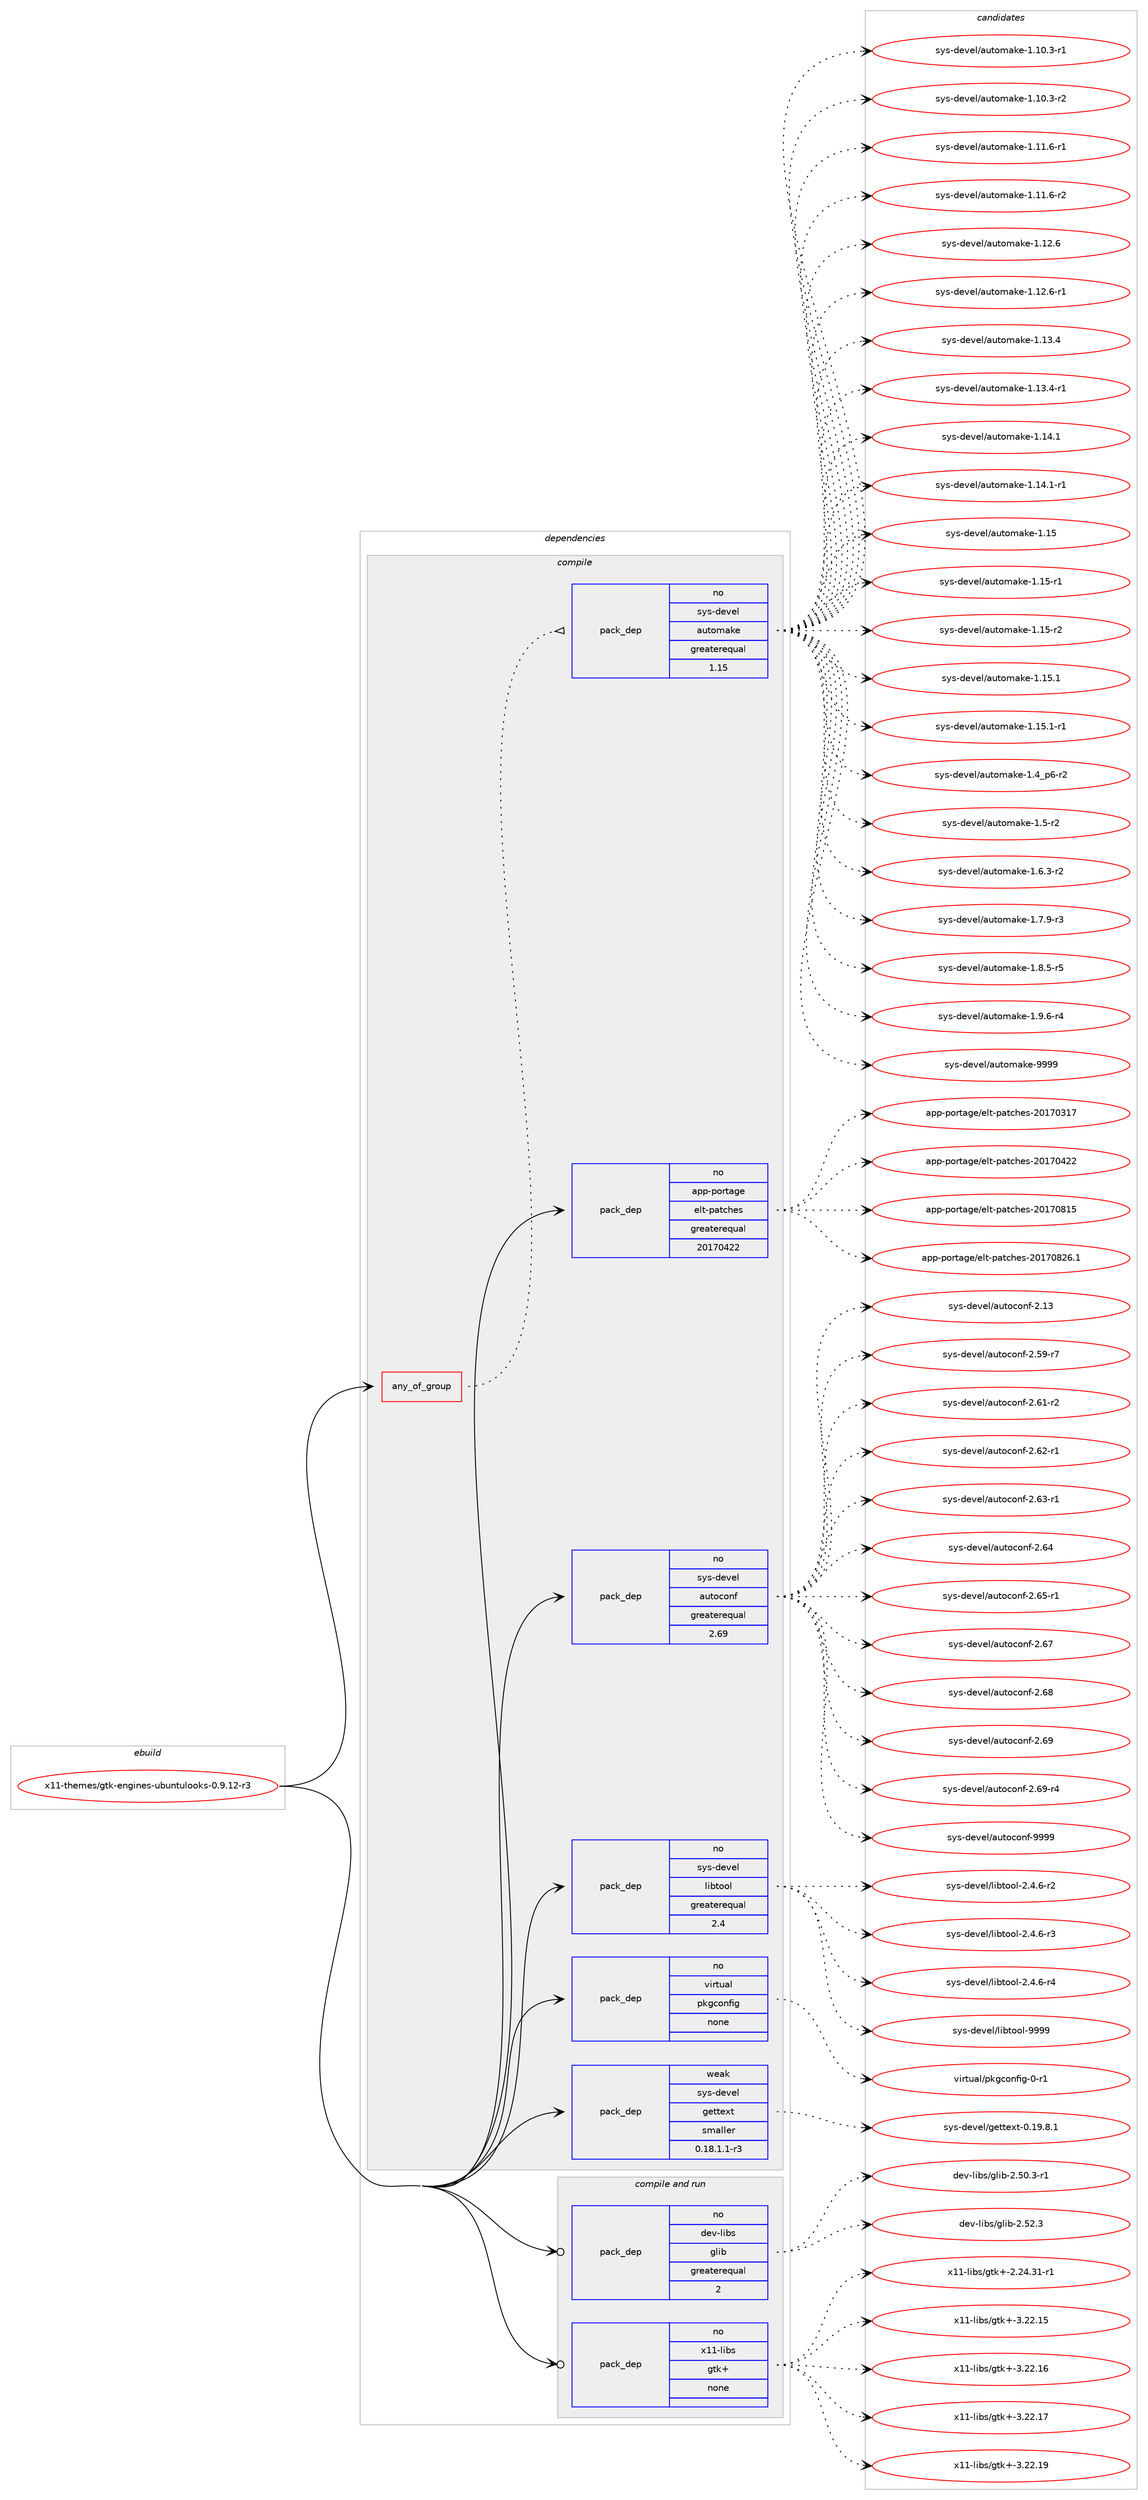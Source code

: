 digraph prolog {

# *************
# Graph options
# *************

newrank=true;
concentrate=true;
compound=true;
graph [rankdir=LR,fontname=Helvetica,fontsize=10,ranksep=1.5];#, ranksep=2.5, nodesep=0.2];
edge  [arrowhead=vee];
node  [fontname=Helvetica,fontsize=10];

# **********
# The ebuild
# **********

subgraph cluster_leftcol {
color=gray;
rank=same;
label=<<i>ebuild</i>>;
id [label="x11-themes/gtk-engines-ubuntulooks-0.9.12-r3", color=red, width=4, href="../x11-themes/gtk-engines-ubuntulooks-0.9.12-r3.svg"];
}

# ****************
# The dependencies
# ****************

subgraph cluster_midcol {
color=gray;
label=<<i>dependencies</i>>;
subgraph cluster_compile {
fillcolor="#eeeeee";
style=filled;
label=<<i>compile</i>>;
subgraph any9706 {
dependency530104 [label=<<TABLE BORDER="0" CELLBORDER="1" CELLSPACING="0" CELLPADDING="4"><TR><TD CELLPADDING="10">any_of_group</TD></TR></TABLE>>, shape=none, color=red];subgraph pack396175 {
dependency530105 [label=<<TABLE BORDER="0" CELLBORDER="1" CELLSPACING="0" CELLPADDING="4" WIDTH="220"><TR><TD ROWSPAN="6" CELLPADDING="30">pack_dep</TD></TR><TR><TD WIDTH="110">no</TD></TR><TR><TD>sys-devel</TD></TR><TR><TD>automake</TD></TR><TR><TD>greaterequal</TD></TR><TR><TD>1.15</TD></TR></TABLE>>, shape=none, color=blue];
}
dependency530104:e -> dependency530105:w [weight=20,style="dotted",arrowhead="oinv"];
}
id:e -> dependency530104:w [weight=20,style="solid",arrowhead="vee"];
subgraph pack396176 {
dependency530106 [label=<<TABLE BORDER="0" CELLBORDER="1" CELLSPACING="0" CELLPADDING="4" WIDTH="220"><TR><TD ROWSPAN="6" CELLPADDING="30">pack_dep</TD></TR><TR><TD WIDTH="110">no</TD></TR><TR><TD>app-portage</TD></TR><TR><TD>elt-patches</TD></TR><TR><TD>greaterequal</TD></TR><TR><TD>20170422</TD></TR></TABLE>>, shape=none, color=blue];
}
id:e -> dependency530106:w [weight=20,style="solid",arrowhead="vee"];
subgraph pack396177 {
dependency530107 [label=<<TABLE BORDER="0" CELLBORDER="1" CELLSPACING="0" CELLPADDING="4" WIDTH="220"><TR><TD ROWSPAN="6" CELLPADDING="30">pack_dep</TD></TR><TR><TD WIDTH="110">no</TD></TR><TR><TD>sys-devel</TD></TR><TR><TD>autoconf</TD></TR><TR><TD>greaterequal</TD></TR><TR><TD>2.69</TD></TR></TABLE>>, shape=none, color=blue];
}
id:e -> dependency530107:w [weight=20,style="solid",arrowhead="vee"];
subgraph pack396178 {
dependency530108 [label=<<TABLE BORDER="0" CELLBORDER="1" CELLSPACING="0" CELLPADDING="4" WIDTH="220"><TR><TD ROWSPAN="6" CELLPADDING="30">pack_dep</TD></TR><TR><TD WIDTH="110">no</TD></TR><TR><TD>sys-devel</TD></TR><TR><TD>libtool</TD></TR><TR><TD>greaterequal</TD></TR><TR><TD>2.4</TD></TR></TABLE>>, shape=none, color=blue];
}
id:e -> dependency530108:w [weight=20,style="solid",arrowhead="vee"];
subgraph pack396179 {
dependency530109 [label=<<TABLE BORDER="0" CELLBORDER="1" CELLSPACING="0" CELLPADDING="4" WIDTH="220"><TR><TD ROWSPAN="6" CELLPADDING="30">pack_dep</TD></TR><TR><TD WIDTH="110">no</TD></TR><TR><TD>virtual</TD></TR><TR><TD>pkgconfig</TD></TR><TR><TD>none</TD></TR><TR><TD></TD></TR></TABLE>>, shape=none, color=blue];
}
id:e -> dependency530109:w [weight=20,style="solid",arrowhead="vee"];
subgraph pack396180 {
dependency530110 [label=<<TABLE BORDER="0" CELLBORDER="1" CELLSPACING="0" CELLPADDING="4" WIDTH="220"><TR><TD ROWSPAN="6" CELLPADDING="30">pack_dep</TD></TR><TR><TD WIDTH="110">weak</TD></TR><TR><TD>sys-devel</TD></TR><TR><TD>gettext</TD></TR><TR><TD>smaller</TD></TR><TR><TD>0.18.1.1-r3</TD></TR></TABLE>>, shape=none, color=blue];
}
id:e -> dependency530110:w [weight=20,style="solid",arrowhead="vee"];
}
subgraph cluster_compileandrun {
fillcolor="#eeeeee";
style=filled;
label=<<i>compile and run</i>>;
subgraph pack396181 {
dependency530111 [label=<<TABLE BORDER="0" CELLBORDER="1" CELLSPACING="0" CELLPADDING="4" WIDTH="220"><TR><TD ROWSPAN="6" CELLPADDING="30">pack_dep</TD></TR><TR><TD WIDTH="110">no</TD></TR><TR><TD>dev-libs</TD></TR><TR><TD>glib</TD></TR><TR><TD>greaterequal</TD></TR><TR><TD>2</TD></TR></TABLE>>, shape=none, color=blue];
}
id:e -> dependency530111:w [weight=20,style="solid",arrowhead="odotvee"];
subgraph pack396182 {
dependency530112 [label=<<TABLE BORDER="0" CELLBORDER="1" CELLSPACING="0" CELLPADDING="4" WIDTH="220"><TR><TD ROWSPAN="6" CELLPADDING="30">pack_dep</TD></TR><TR><TD WIDTH="110">no</TD></TR><TR><TD>x11-libs</TD></TR><TR><TD>gtk+</TD></TR><TR><TD>none</TD></TR><TR><TD></TD></TR></TABLE>>, shape=none, color=blue];
}
id:e -> dependency530112:w [weight=20,style="solid",arrowhead="odotvee"];
}
subgraph cluster_run {
fillcolor="#eeeeee";
style=filled;
label=<<i>run</i>>;
}
}

# **************
# The candidates
# **************

subgraph cluster_choices {
rank=same;
color=gray;
label=<<i>candidates</i>>;

subgraph choice396175 {
color=black;
nodesep=1;
choice11512111545100101118101108479711711611110997107101454946494846514511449 [label="sys-devel/automake-1.10.3-r1", color=red, width=4,href="../sys-devel/automake-1.10.3-r1.svg"];
choice11512111545100101118101108479711711611110997107101454946494846514511450 [label="sys-devel/automake-1.10.3-r2", color=red, width=4,href="../sys-devel/automake-1.10.3-r2.svg"];
choice11512111545100101118101108479711711611110997107101454946494946544511449 [label="sys-devel/automake-1.11.6-r1", color=red, width=4,href="../sys-devel/automake-1.11.6-r1.svg"];
choice11512111545100101118101108479711711611110997107101454946494946544511450 [label="sys-devel/automake-1.11.6-r2", color=red, width=4,href="../sys-devel/automake-1.11.6-r2.svg"];
choice1151211154510010111810110847971171161111099710710145494649504654 [label="sys-devel/automake-1.12.6", color=red, width=4,href="../sys-devel/automake-1.12.6.svg"];
choice11512111545100101118101108479711711611110997107101454946495046544511449 [label="sys-devel/automake-1.12.6-r1", color=red, width=4,href="../sys-devel/automake-1.12.6-r1.svg"];
choice1151211154510010111810110847971171161111099710710145494649514652 [label="sys-devel/automake-1.13.4", color=red, width=4,href="../sys-devel/automake-1.13.4.svg"];
choice11512111545100101118101108479711711611110997107101454946495146524511449 [label="sys-devel/automake-1.13.4-r1", color=red, width=4,href="../sys-devel/automake-1.13.4-r1.svg"];
choice1151211154510010111810110847971171161111099710710145494649524649 [label="sys-devel/automake-1.14.1", color=red, width=4,href="../sys-devel/automake-1.14.1.svg"];
choice11512111545100101118101108479711711611110997107101454946495246494511449 [label="sys-devel/automake-1.14.1-r1", color=red, width=4,href="../sys-devel/automake-1.14.1-r1.svg"];
choice115121115451001011181011084797117116111109971071014549464953 [label="sys-devel/automake-1.15", color=red, width=4,href="../sys-devel/automake-1.15.svg"];
choice1151211154510010111810110847971171161111099710710145494649534511449 [label="sys-devel/automake-1.15-r1", color=red, width=4,href="../sys-devel/automake-1.15-r1.svg"];
choice1151211154510010111810110847971171161111099710710145494649534511450 [label="sys-devel/automake-1.15-r2", color=red, width=4,href="../sys-devel/automake-1.15-r2.svg"];
choice1151211154510010111810110847971171161111099710710145494649534649 [label="sys-devel/automake-1.15.1", color=red, width=4,href="../sys-devel/automake-1.15.1.svg"];
choice11512111545100101118101108479711711611110997107101454946495346494511449 [label="sys-devel/automake-1.15.1-r1", color=red, width=4,href="../sys-devel/automake-1.15.1-r1.svg"];
choice115121115451001011181011084797117116111109971071014549465295112544511450 [label="sys-devel/automake-1.4_p6-r2", color=red, width=4,href="../sys-devel/automake-1.4_p6-r2.svg"];
choice11512111545100101118101108479711711611110997107101454946534511450 [label="sys-devel/automake-1.5-r2", color=red, width=4,href="../sys-devel/automake-1.5-r2.svg"];
choice115121115451001011181011084797117116111109971071014549465446514511450 [label="sys-devel/automake-1.6.3-r2", color=red, width=4,href="../sys-devel/automake-1.6.3-r2.svg"];
choice115121115451001011181011084797117116111109971071014549465546574511451 [label="sys-devel/automake-1.7.9-r3", color=red, width=4,href="../sys-devel/automake-1.7.9-r3.svg"];
choice115121115451001011181011084797117116111109971071014549465646534511453 [label="sys-devel/automake-1.8.5-r5", color=red, width=4,href="../sys-devel/automake-1.8.5-r5.svg"];
choice115121115451001011181011084797117116111109971071014549465746544511452 [label="sys-devel/automake-1.9.6-r4", color=red, width=4,href="../sys-devel/automake-1.9.6-r4.svg"];
choice115121115451001011181011084797117116111109971071014557575757 [label="sys-devel/automake-9999", color=red, width=4,href="../sys-devel/automake-9999.svg"];
dependency530105:e -> choice11512111545100101118101108479711711611110997107101454946494846514511449:w [style=dotted,weight="100"];
dependency530105:e -> choice11512111545100101118101108479711711611110997107101454946494846514511450:w [style=dotted,weight="100"];
dependency530105:e -> choice11512111545100101118101108479711711611110997107101454946494946544511449:w [style=dotted,weight="100"];
dependency530105:e -> choice11512111545100101118101108479711711611110997107101454946494946544511450:w [style=dotted,weight="100"];
dependency530105:e -> choice1151211154510010111810110847971171161111099710710145494649504654:w [style=dotted,weight="100"];
dependency530105:e -> choice11512111545100101118101108479711711611110997107101454946495046544511449:w [style=dotted,weight="100"];
dependency530105:e -> choice1151211154510010111810110847971171161111099710710145494649514652:w [style=dotted,weight="100"];
dependency530105:e -> choice11512111545100101118101108479711711611110997107101454946495146524511449:w [style=dotted,weight="100"];
dependency530105:e -> choice1151211154510010111810110847971171161111099710710145494649524649:w [style=dotted,weight="100"];
dependency530105:e -> choice11512111545100101118101108479711711611110997107101454946495246494511449:w [style=dotted,weight="100"];
dependency530105:e -> choice115121115451001011181011084797117116111109971071014549464953:w [style=dotted,weight="100"];
dependency530105:e -> choice1151211154510010111810110847971171161111099710710145494649534511449:w [style=dotted,weight="100"];
dependency530105:e -> choice1151211154510010111810110847971171161111099710710145494649534511450:w [style=dotted,weight="100"];
dependency530105:e -> choice1151211154510010111810110847971171161111099710710145494649534649:w [style=dotted,weight="100"];
dependency530105:e -> choice11512111545100101118101108479711711611110997107101454946495346494511449:w [style=dotted,weight="100"];
dependency530105:e -> choice115121115451001011181011084797117116111109971071014549465295112544511450:w [style=dotted,weight="100"];
dependency530105:e -> choice11512111545100101118101108479711711611110997107101454946534511450:w [style=dotted,weight="100"];
dependency530105:e -> choice115121115451001011181011084797117116111109971071014549465446514511450:w [style=dotted,weight="100"];
dependency530105:e -> choice115121115451001011181011084797117116111109971071014549465546574511451:w [style=dotted,weight="100"];
dependency530105:e -> choice115121115451001011181011084797117116111109971071014549465646534511453:w [style=dotted,weight="100"];
dependency530105:e -> choice115121115451001011181011084797117116111109971071014549465746544511452:w [style=dotted,weight="100"];
dependency530105:e -> choice115121115451001011181011084797117116111109971071014557575757:w [style=dotted,weight="100"];
}
subgraph choice396176 {
color=black;
nodesep=1;
choice97112112451121111141169710310147101108116451129711699104101115455048495548514955 [label="app-portage/elt-patches-20170317", color=red, width=4,href="../app-portage/elt-patches-20170317.svg"];
choice97112112451121111141169710310147101108116451129711699104101115455048495548525050 [label="app-portage/elt-patches-20170422", color=red, width=4,href="../app-portage/elt-patches-20170422.svg"];
choice97112112451121111141169710310147101108116451129711699104101115455048495548564953 [label="app-portage/elt-patches-20170815", color=red, width=4,href="../app-portage/elt-patches-20170815.svg"];
choice971121124511211111411697103101471011081164511297116991041011154550484955485650544649 [label="app-portage/elt-patches-20170826.1", color=red, width=4,href="../app-portage/elt-patches-20170826.1.svg"];
dependency530106:e -> choice97112112451121111141169710310147101108116451129711699104101115455048495548514955:w [style=dotted,weight="100"];
dependency530106:e -> choice97112112451121111141169710310147101108116451129711699104101115455048495548525050:w [style=dotted,weight="100"];
dependency530106:e -> choice97112112451121111141169710310147101108116451129711699104101115455048495548564953:w [style=dotted,weight="100"];
dependency530106:e -> choice971121124511211111411697103101471011081164511297116991041011154550484955485650544649:w [style=dotted,weight="100"];
}
subgraph choice396177 {
color=black;
nodesep=1;
choice115121115451001011181011084797117116111991111101024550464951 [label="sys-devel/autoconf-2.13", color=red, width=4,href="../sys-devel/autoconf-2.13.svg"];
choice1151211154510010111810110847971171161119911111010245504653574511455 [label="sys-devel/autoconf-2.59-r7", color=red, width=4,href="../sys-devel/autoconf-2.59-r7.svg"];
choice1151211154510010111810110847971171161119911111010245504654494511450 [label="sys-devel/autoconf-2.61-r2", color=red, width=4,href="../sys-devel/autoconf-2.61-r2.svg"];
choice1151211154510010111810110847971171161119911111010245504654504511449 [label="sys-devel/autoconf-2.62-r1", color=red, width=4,href="../sys-devel/autoconf-2.62-r1.svg"];
choice1151211154510010111810110847971171161119911111010245504654514511449 [label="sys-devel/autoconf-2.63-r1", color=red, width=4,href="../sys-devel/autoconf-2.63-r1.svg"];
choice115121115451001011181011084797117116111991111101024550465452 [label="sys-devel/autoconf-2.64", color=red, width=4,href="../sys-devel/autoconf-2.64.svg"];
choice1151211154510010111810110847971171161119911111010245504654534511449 [label="sys-devel/autoconf-2.65-r1", color=red, width=4,href="../sys-devel/autoconf-2.65-r1.svg"];
choice115121115451001011181011084797117116111991111101024550465455 [label="sys-devel/autoconf-2.67", color=red, width=4,href="../sys-devel/autoconf-2.67.svg"];
choice115121115451001011181011084797117116111991111101024550465456 [label="sys-devel/autoconf-2.68", color=red, width=4,href="../sys-devel/autoconf-2.68.svg"];
choice115121115451001011181011084797117116111991111101024550465457 [label="sys-devel/autoconf-2.69", color=red, width=4,href="../sys-devel/autoconf-2.69.svg"];
choice1151211154510010111810110847971171161119911111010245504654574511452 [label="sys-devel/autoconf-2.69-r4", color=red, width=4,href="../sys-devel/autoconf-2.69-r4.svg"];
choice115121115451001011181011084797117116111991111101024557575757 [label="sys-devel/autoconf-9999", color=red, width=4,href="../sys-devel/autoconf-9999.svg"];
dependency530107:e -> choice115121115451001011181011084797117116111991111101024550464951:w [style=dotted,weight="100"];
dependency530107:e -> choice1151211154510010111810110847971171161119911111010245504653574511455:w [style=dotted,weight="100"];
dependency530107:e -> choice1151211154510010111810110847971171161119911111010245504654494511450:w [style=dotted,weight="100"];
dependency530107:e -> choice1151211154510010111810110847971171161119911111010245504654504511449:w [style=dotted,weight="100"];
dependency530107:e -> choice1151211154510010111810110847971171161119911111010245504654514511449:w [style=dotted,weight="100"];
dependency530107:e -> choice115121115451001011181011084797117116111991111101024550465452:w [style=dotted,weight="100"];
dependency530107:e -> choice1151211154510010111810110847971171161119911111010245504654534511449:w [style=dotted,weight="100"];
dependency530107:e -> choice115121115451001011181011084797117116111991111101024550465455:w [style=dotted,weight="100"];
dependency530107:e -> choice115121115451001011181011084797117116111991111101024550465456:w [style=dotted,weight="100"];
dependency530107:e -> choice115121115451001011181011084797117116111991111101024550465457:w [style=dotted,weight="100"];
dependency530107:e -> choice1151211154510010111810110847971171161119911111010245504654574511452:w [style=dotted,weight="100"];
dependency530107:e -> choice115121115451001011181011084797117116111991111101024557575757:w [style=dotted,weight="100"];
}
subgraph choice396178 {
color=black;
nodesep=1;
choice1151211154510010111810110847108105981161111111084550465246544511450 [label="sys-devel/libtool-2.4.6-r2", color=red, width=4,href="../sys-devel/libtool-2.4.6-r2.svg"];
choice1151211154510010111810110847108105981161111111084550465246544511451 [label="sys-devel/libtool-2.4.6-r3", color=red, width=4,href="../sys-devel/libtool-2.4.6-r3.svg"];
choice1151211154510010111810110847108105981161111111084550465246544511452 [label="sys-devel/libtool-2.4.6-r4", color=red, width=4,href="../sys-devel/libtool-2.4.6-r4.svg"];
choice1151211154510010111810110847108105981161111111084557575757 [label="sys-devel/libtool-9999", color=red, width=4,href="../sys-devel/libtool-9999.svg"];
dependency530108:e -> choice1151211154510010111810110847108105981161111111084550465246544511450:w [style=dotted,weight="100"];
dependency530108:e -> choice1151211154510010111810110847108105981161111111084550465246544511451:w [style=dotted,weight="100"];
dependency530108:e -> choice1151211154510010111810110847108105981161111111084550465246544511452:w [style=dotted,weight="100"];
dependency530108:e -> choice1151211154510010111810110847108105981161111111084557575757:w [style=dotted,weight="100"];
}
subgraph choice396179 {
color=black;
nodesep=1;
choice11810511411611797108471121071039911111010210510345484511449 [label="virtual/pkgconfig-0-r1", color=red, width=4,href="../virtual/pkgconfig-0-r1.svg"];
dependency530109:e -> choice11810511411611797108471121071039911111010210510345484511449:w [style=dotted,weight="100"];
}
subgraph choice396180 {
color=black;
nodesep=1;
choice1151211154510010111810110847103101116116101120116454846495746564649 [label="sys-devel/gettext-0.19.8.1", color=red, width=4,href="../sys-devel/gettext-0.19.8.1.svg"];
dependency530110:e -> choice1151211154510010111810110847103101116116101120116454846495746564649:w [style=dotted,weight="100"];
}
subgraph choice396181 {
color=black;
nodesep=1;
choice10010111845108105981154710310810598455046534846514511449 [label="dev-libs/glib-2.50.3-r1", color=red, width=4,href="../dev-libs/glib-2.50.3-r1.svg"];
choice1001011184510810598115471031081059845504653504651 [label="dev-libs/glib-2.52.3", color=red, width=4,href="../dev-libs/glib-2.52.3.svg"];
dependency530111:e -> choice10010111845108105981154710310810598455046534846514511449:w [style=dotted,weight="100"];
dependency530111:e -> choice1001011184510810598115471031081059845504653504651:w [style=dotted,weight="100"];
}
subgraph choice396182 {
color=black;
nodesep=1;
choice12049494510810598115471031161074345504650524651494511449 [label="x11-libs/gtk+-2.24.31-r1", color=red, width=4,href="../x11-libs/gtk+-2.24.31-r1.svg"];
choice1204949451081059811547103116107434551465050464953 [label="x11-libs/gtk+-3.22.15", color=red, width=4,href="../x11-libs/gtk+-3.22.15.svg"];
choice1204949451081059811547103116107434551465050464954 [label="x11-libs/gtk+-3.22.16", color=red, width=4,href="../x11-libs/gtk+-3.22.16.svg"];
choice1204949451081059811547103116107434551465050464955 [label="x11-libs/gtk+-3.22.17", color=red, width=4,href="../x11-libs/gtk+-3.22.17.svg"];
choice1204949451081059811547103116107434551465050464957 [label="x11-libs/gtk+-3.22.19", color=red, width=4,href="../x11-libs/gtk+-3.22.19.svg"];
dependency530112:e -> choice12049494510810598115471031161074345504650524651494511449:w [style=dotted,weight="100"];
dependency530112:e -> choice1204949451081059811547103116107434551465050464953:w [style=dotted,weight="100"];
dependency530112:e -> choice1204949451081059811547103116107434551465050464954:w [style=dotted,weight="100"];
dependency530112:e -> choice1204949451081059811547103116107434551465050464955:w [style=dotted,weight="100"];
dependency530112:e -> choice1204949451081059811547103116107434551465050464957:w [style=dotted,weight="100"];
}
}

}
